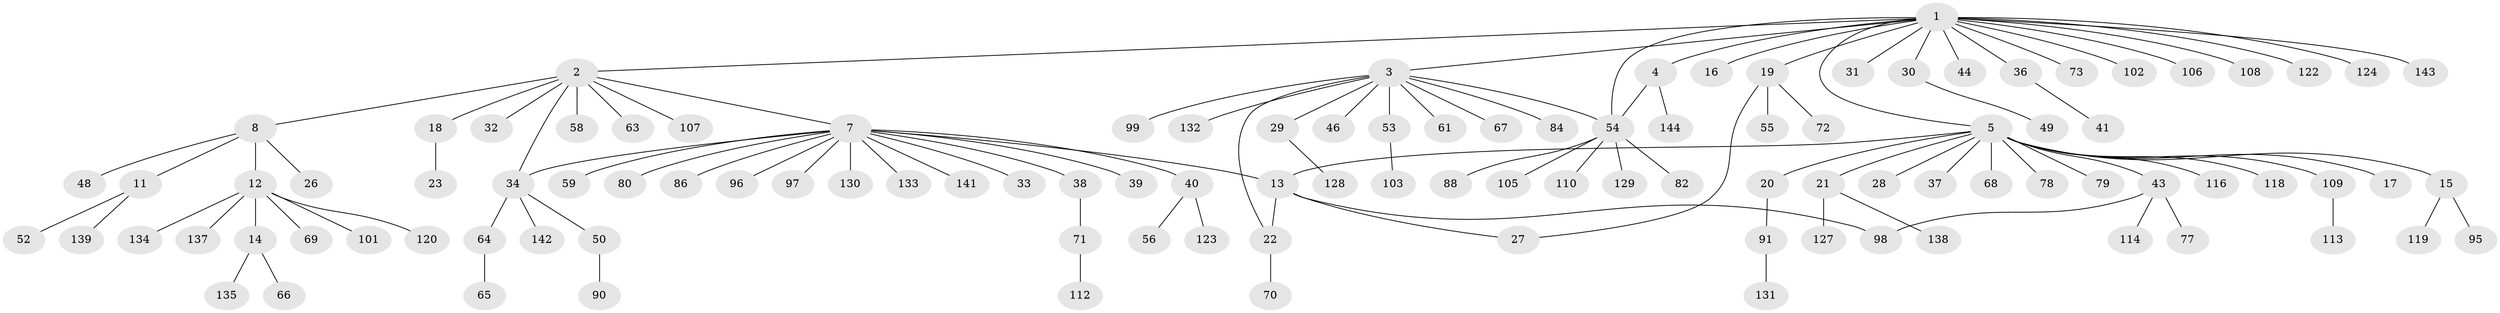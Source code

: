 // Generated by graph-tools (version 1.1) at 2025/23/03/03/25 07:23:55]
// undirected, 110 vertices, 116 edges
graph export_dot {
graph [start="1"]
  node [color=gray90,style=filled];
  1 [super="+51"];
  2 [super="+6"];
  3 [super="+9"];
  4 [super="+104"];
  5 [super="+87"];
  7 [super="+24"];
  8 [super="+10"];
  11;
  12 [super="+121"];
  13 [super="+117"];
  14 [super="+125"];
  15 [super="+60"];
  16;
  17;
  18 [super="+126"];
  19 [super="+25"];
  20 [super="+42"];
  21 [super="+57"];
  22 [super="+140"];
  23;
  26;
  27 [super="+35"];
  28;
  29 [super="+47"];
  30 [super="+62"];
  31 [super="+83"];
  32;
  33;
  34 [super="+45"];
  36;
  37;
  38 [super="+93"];
  39 [super="+94"];
  40;
  41;
  43 [super="+115"];
  44 [super="+85"];
  46 [super="+74"];
  48;
  49;
  50;
  52;
  53 [super="+75"];
  54 [super="+76"];
  55;
  56;
  58;
  59;
  61 [super="+92"];
  63;
  64;
  65 [super="+81"];
  66;
  67;
  68;
  69;
  70;
  71;
  72;
  73;
  77;
  78;
  79 [super="+89"];
  80;
  82;
  84 [super="+136"];
  86;
  88;
  90;
  91;
  95;
  96;
  97;
  98 [super="+100"];
  99;
  101;
  102;
  103;
  105;
  106;
  107;
  108;
  109 [super="+111"];
  110;
  112;
  113;
  114;
  116;
  118;
  119;
  120;
  122;
  123;
  124;
  127;
  128;
  129;
  130;
  131;
  132;
  133;
  134;
  135;
  137;
  138;
  139;
  141;
  142;
  143;
  144;
  1 -- 2;
  1 -- 3;
  1 -- 4;
  1 -- 5;
  1 -- 16;
  1 -- 19;
  1 -- 30;
  1 -- 31;
  1 -- 36;
  1 -- 44;
  1 -- 54;
  1 -- 73;
  1 -- 102;
  1 -- 106;
  1 -- 108;
  1 -- 122;
  1 -- 124;
  1 -- 143;
  2 -- 7;
  2 -- 8;
  2 -- 18;
  2 -- 32;
  2 -- 34;
  2 -- 58;
  2 -- 63;
  2 -- 107;
  3 -- 22;
  3 -- 29;
  3 -- 46;
  3 -- 53;
  3 -- 54;
  3 -- 61;
  3 -- 67;
  3 -- 84;
  3 -- 99;
  3 -- 132;
  4 -- 144;
  4 -- 54;
  5 -- 13;
  5 -- 15;
  5 -- 17;
  5 -- 20;
  5 -- 21;
  5 -- 28;
  5 -- 37;
  5 -- 43;
  5 -- 68;
  5 -- 78;
  5 -- 79;
  5 -- 109;
  5 -- 116;
  5 -- 118;
  7 -- 33;
  7 -- 34;
  7 -- 38;
  7 -- 39;
  7 -- 40;
  7 -- 59;
  7 -- 80;
  7 -- 86;
  7 -- 96;
  7 -- 97;
  7 -- 130;
  7 -- 133;
  7 -- 141;
  7 -- 13;
  8 -- 11;
  8 -- 12;
  8 -- 26;
  8 -- 48;
  11 -- 52;
  11 -- 139;
  12 -- 14;
  12 -- 69;
  12 -- 101;
  12 -- 120;
  12 -- 134;
  12 -- 137;
  13 -- 22;
  13 -- 98;
  13 -- 27;
  14 -- 66;
  14 -- 135;
  15 -- 95;
  15 -- 119;
  18 -- 23;
  19 -- 27;
  19 -- 55;
  19 -- 72;
  20 -- 91;
  21 -- 138;
  21 -- 127;
  22 -- 70;
  29 -- 128;
  30 -- 49;
  34 -- 50;
  34 -- 64;
  34 -- 142;
  36 -- 41;
  38 -- 71;
  40 -- 56;
  40 -- 123;
  43 -- 77;
  43 -- 98;
  43 -- 114;
  50 -- 90;
  53 -- 103;
  54 -- 82;
  54 -- 110;
  54 -- 129;
  54 -- 88;
  54 -- 105;
  64 -- 65;
  71 -- 112;
  91 -- 131;
  109 -- 113;
}
